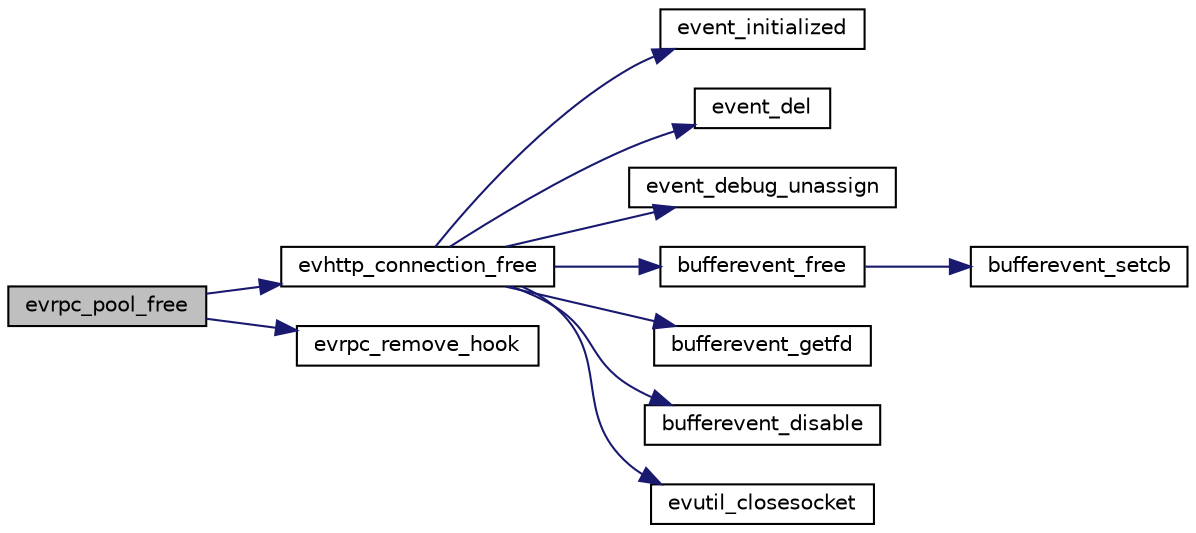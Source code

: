 digraph "evrpc_pool_free"
{
 // LATEX_PDF_SIZE
  edge [fontname="Helvetica",fontsize="10",labelfontname="Helvetica",labelfontsize="10"];
  node [fontname="Helvetica",fontsize="10",shape=record];
  rankdir="LR";
  Node13 [label="evrpc_pool_free",height=0.2,width=0.4,color="black", fillcolor="grey75", style="filled", fontcolor="black",tooltip=" "];
  Node13 -> Node14 [color="midnightblue",fontsize="10",style="solid",fontname="Helvetica"];
  Node14 [label="evhttp_connection_free",height=0.2,width=0.4,color="black", fillcolor="white", style="filled",URL="$http_8h.html#aaf15e06932005ac0bc890b6fe72b19e3",tooltip=" "];
  Node14 -> Node15 [color="midnightblue",fontsize="10",style="solid",fontname="Helvetica"];
  Node15 [label="event_initialized",height=0.2,width=0.4,color="black", fillcolor="white", style="filled",URL="$event2_2event_8h.html#a85b94b111b8aa7fb480fc2f9da7f8e18",tooltip=" "];
  Node14 -> Node16 [color="midnightblue",fontsize="10",style="solid",fontname="Helvetica"];
  Node16 [label="event_del",height=0.2,width=0.4,color="black", fillcolor="white", style="filled",URL="$event2_2event_8h.html#a8d6f0f479b2b2b5c13854b7efae7b243",tooltip=" "];
  Node14 -> Node17 [color="midnightblue",fontsize="10",style="solid",fontname="Helvetica"];
  Node17 [label="event_debug_unassign",height=0.2,width=0.4,color="black", fillcolor="white", style="filled",URL="$event2_2event_8h.html#a1347923dccea548c036ccc7614c5b595",tooltip=" "];
  Node14 -> Node18 [color="midnightblue",fontsize="10",style="solid",fontname="Helvetica"];
  Node18 [label="bufferevent_free",height=0.2,width=0.4,color="black", fillcolor="white", style="filled",URL="$bufferevent_8h.html#a8baa699f526f237c0d33f618f073c1cc",tooltip=" "];
  Node18 -> Node19 [color="midnightblue",fontsize="10",style="solid",fontname="Helvetica"];
  Node19 [label="bufferevent_setcb",height=0.2,width=0.4,color="black", fillcolor="white", style="filled",URL="$bufferevent_8h.html#a031df52978c5237b70fb8ae7df572c97",tooltip=" "];
  Node14 -> Node20 [color="midnightblue",fontsize="10",style="solid",fontname="Helvetica"];
  Node20 [label="bufferevent_getfd",height=0.2,width=0.4,color="black", fillcolor="white", style="filled",URL="$bufferevent_8h.html#a544e049e4a8cca27ab1a98b8339fe72a",tooltip=" "];
  Node14 -> Node21 [color="midnightblue",fontsize="10",style="solid",fontname="Helvetica"];
  Node21 [label="bufferevent_disable",height=0.2,width=0.4,color="black", fillcolor="white", style="filled",URL="$bufferevent_8h.html#a4f3974def824e73a6861d94cff71e7c6",tooltip=" "];
  Node14 -> Node22 [color="midnightblue",fontsize="10",style="solid",fontname="Helvetica"];
  Node22 [label="evutil_closesocket",height=0.2,width=0.4,color="black", fillcolor="white", style="filled",URL="$util_8h.html#a5cfa6c13c62d17570a7d5f6d3541ff5b",tooltip=" "];
  Node13 -> Node23 [color="midnightblue",fontsize="10",style="solid",fontname="Helvetica"];
  Node23 [label="evrpc_remove_hook",height=0.2,width=0.4,color="black", fillcolor="white", style="filled",URL="$rpc_8h.html#a3969ea92840d165cab55a3228efcdbc6",tooltip=" "];
}
